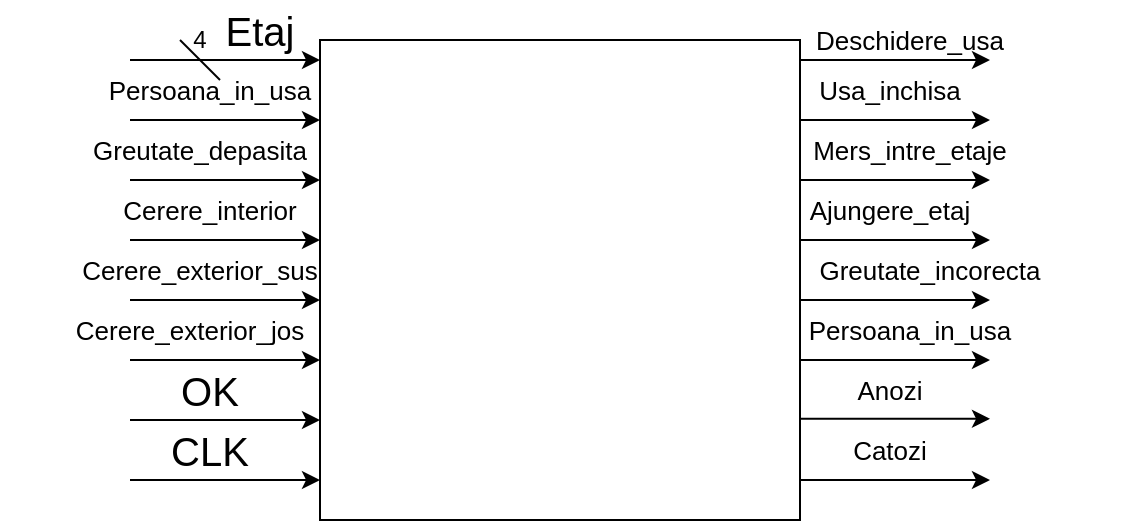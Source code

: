 <mxfile version="21.3.4" type="device">
  <diagram name="Page-1" id="zgwdOapbHfzGz-HTZ2zd">
    <mxGraphModel dx="790" dy="440" grid="1" gridSize="10" guides="1" tooltips="1" connect="1" arrows="1" fold="1" page="1" pageScale="1" pageWidth="827" pageHeight="1169" background="#ffffff" math="0" shadow="0">
      <root>
        <mxCell id="0" />
        <mxCell id="1" parent="0" />
        <mxCell id="wMajJr2laUl4lp2nv1G8-1" value="" style="rounded=0;whiteSpace=wrap;html=1;fillColor=none;strokeColor=#000000;connectable=0;" vertex="1" parent="1">
          <mxGeometry x="280" y="250" width="240" height="240" as="geometry" />
        </mxCell>
        <mxCell id="wMajJr2laUl4lp2nv1G8-2" value="" style="endArrow=classic;html=1;rounded=0;fontColor=#000000;strokeColor=#000000;cloneable=0;" edge="1" parent="1">
          <mxGeometry width="50" height="50" relative="1" as="geometry">
            <mxPoint x="185" y="260" as="sourcePoint" />
            <mxPoint x="280" y="260" as="targetPoint" />
          </mxGeometry>
        </mxCell>
        <mxCell id="wMajJr2laUl4lp2nv1G8-5" value="" style="endArrow=classic;html=1;rounded=0;fontColor=#000000;strokeColor=#000000;cloneable=0;" edge="1" parent="1">
          <mxGeometry width="50" height="50" relative="1" as="geometry">
            <mxPoint x="185" y="290" as="sourcePoint" />
            <mxPoint x="280" y="290" as="targetPoint" />
          </mxGeometry>
        </mxCell>
        <mxCell id="wMajJr2laUl4lp2nv1G8-6" value="" style="endArrow=classic;html=1;rounded=0;fontColor=#000000;strokeColor=#000000;cloneable=0;" edge="1" parent="1">
          <mxGeometry width="50" height="50" relative="1" as="geometry">
            <mxPoint x="185" y="320" as="sourcePoint" />
            <mxPoint x="280" y="320" as="targetPoint" />
          </mxGeometry>
        </mxCell>
        <mxCell id="wMajJr2laUl4lp2nv1G8-7" value="" style="endArrow=classic;html=1;rounded=0;fontColor=#000000;strokeColor=#000000;cloneable=0;" edge="1" parent="1">
          <mxGeometry width="50" height="50" relative="1" as="geometry">
            <mxPoint x="185" y="350" as="sourcePoint" />
            <mxPoint x="280" y="350" as="targetPoint" />
          </mxGeometry>
        </mxCell>
        <mxCell id="wMajJr2laUl4lp2nv1G8-8" value="" style="endArrow=classic;html=1;rounded=0;fontColor=#000000;strokeColor=#000000;cloneable=0;" edge="1" parent="1">
          <mxGeometry width="50" height="50" relative="1" as="geometry">
            <mxPoint x="185" y="380" as="sourcePoint" />
            <mxPoint x="280" y="380" as="targetPoint" />
          </mxGeometry>
        </mxCell>
        <mxCell id="wMajJr2laUl4lp2nv1G8-9" value="" style="endArrow=classic;html=1;rounded=0;fontColor=#000000;strokeColor=#000000;cloneable=0;" edge="1" parent="1">
          <mxGeometry width="50" height="50" relative="1" as="geometry">
            <mxPoint x="185" y="410" as="sourcePoint" />
            <mxPoint x="280" y="410" as="targetPoint" />
          </mxGeometry>
        </mxCell>
        <mxCell id="wMajJr2laUl4lp2nv1G8-10" value="" style="endArrow=classic;html=1;rounded=0;fontColor=#000000;strokeColor=#000000;cloneable=0;" edge="1" parent="1">
          <mxGeometry width="50" height="50" relative="1" as="geometry">
            <mxPoint x="185" y="440" as="sourcePoint" />
            <mxPoint x="280" y="440" as="targetPoint" />
          </mxGeometry>
        </mxCell>
        <mxCell id="wMajJr2laUl4lp2nv1G8-11" value="" style="endArrow=classic;html=1;rounded=0;fontColor=#000000;strokeColor=#000000;cloneable=0;" edge="1" parent="1">
          <mxGeometry width="50" height="50" relative="1" as="geometry">
            <mxPoint x="185" y="470" as="sourcePoint" />
            <mxPoint x="280" y="470" as="targetPoint" />
          </mxGeometry>
        </mxCell>
        <mxCell id="wMajJr2laUl4lp2nv1G8-12" value="&lt;font color=&quot;#000000&quot;&gt;&lt;span style=&quot;font-size: 20px;&quot;&gt;Etaj&lt;/span&gt;&lt;/font&gt;" style="text;html=1;strokeColor=none;fillColor=none;align=center;verticalAlign=middle;whiteSpace=wrap;rounded=0;cloneable=0;" vertex="1" parent="1">
          <mxGeometry x="220" y="230" width="60" height="30" as="geometry" />
        </mxCell>
        <mxCell id="wMajJr2laUl4lp2nv1G8-13" value="&lt;font color=&quot;#000000&quot;&gt;4&lt;/font&gt;" style="text;html=1;strokeColor=none;fillColor=none;align=center;verticalAlign=middle;whiteSpace=wrap;rounded=0;cloneable=0;" vertex="1" parent="1">
          <mxGeometry x="210" y="240" width="20" height="20" as="geometry" />
        </mxCell>
        <mxCell id="wMajJr2laUl4lp2nv1G8-14" value="" style="endArrow=none;html=1;rounded=0;strokeColor=#000000;cloneable=0;" edge="1" parent="1">
          <mxGeometry width="50" height="50" relative="1" as="geometry">
            <mxPoint x="230" y="270" as="sourcePoint" />
            <mxPoint x="210" y="250" as="targetPoint" />
          </mxGeometry>
        </mxCell>
        <mxCell id="wMajJr2laUl4lp2nv1G8-15" value="&lt;font style=&quot;font-size: 13px;&quot; color=&quot;#000000&quot;&gt;Persoana_in_usa&lt;/font&gt;" style="text;html=1;strokeColor=none;fillColor=none;align=center;verticalAlign=middle;whiteSpace=wrap;rounded=0;cloneable=0;" vertex="1" parent="1">
          <mxGeometry x="130" y="260" width="190" height="30" as="geometry" />
        </mxCell>
        <mxCell id="wMajJr2laUl4lp2nv1G8-17" value="&lt;font color=&quot;#000000&quot;&gt;&lt;span style=&quot;font-size: 13px;&quot;&gt;Greutate_depasita&lt;/span&gt;&lt;/font&gt;" style="text;html=1;strokeColor=none;fillColor=none;align=center;verticalAlign=middle;whiteSpace=wrap;rounded=0;cloneable=0;" vertex="1" parent="1">
          <mxGeometry x="125" y="290" width="190" height="30" as="geometry" />
        </mxCell>
        <mxCell id="wMajJr2laUl4lp2nv1G8-19" value="&lt;font color=&quot;#000000&quot;&gt;&lt;span style=&quot;font-size: 13px;&quot;&gt;Cerere_interior&lt;br&gt;&lt;/span&gt;&lt;/font&gt;" style="text;html=1;strokeColor=none;fillColor=none;align=center;verticalAlign=middle;whiteSpace=wrap;rounded=0;cloneable=0;" vertex="1" parent="1">
          <mxGeometry x="130" y="320" width="190" height="30" as="geometry" />
        </mxCell>
        <mxCell id="wMajJr2laUl4lp2nv1G8-20" value="&lt;font color=&quot;#000000&quot;&gt;&lt;span style=&quot;font-size: 13px;&quot;&gt;Cerere_exterior_sus&lt;br&gt;&lt;/span&gt;&lt;/font&gt;" style="text;html=1;strokeColor=none;fillColor=none;align=center;verticalAlign=middle;whiteSpace=wrap;rounded=0;cloneable=0;" vertex="1" parent="1">
          <mxGeometry x="125" y="350" width="190" height="30" as="geometry" />
        </mxCell>
        <mxCell id="wMajJr2laUl4lp2nv1G8-21" value="&lt;font color=&quot;#000000&quot;&gt;&lt;span style=&quot;font-size: 13px;&quot;&gt;Cerere_exterior_jos&lt;br&gt;&lt;/span&gt;&lt;/font&gt;" style="text;html=1;strokeColor=none;fillColor=none;align=center;verticalAlign=middle;whiteSpace=wrap;rounded=0;cloneable=0;" vertex="1" parent="1">
          <mxGeometry x="120" y="380" width="190" height="30" as="geometry" />
        </mxCell>
        <mxCell id="wMajJr2laUl4lp2nv1G8-22" value="&lt;font color=&quot;#000000&quot;&gt;&lt;span style=&quot;font-size: 20px;&quot;&gt;OK&lt;/span&gt;&lt;/font&gt;" style="text;html=1;strokeColor=none;fillColor=none;align=center;verticalAlign=middle;whiteSpace=wrap;rounded=0;cloneable=0;" vertex="1" parent="1">
          <mxGeometry x="195" y="410" width="60" height="30" as="geometry" />
        </mxCell>
        <mxCell id="wMajJr2laUl4lp2nv1G8-23" value="&lt;font color=&quot;#000000&quot;&gt;&lt;span style=&quot;font-size: 20px;&quot;&gt;CLK&lt;/span&gt;&lt;/font&gt;" style="text;html=1;strokeColor=none;fillColor=none;align=center;verticalAlign=middle;whiteSpace=wrap;rounded=0;cloneable=0;" vertex="1" parent="1">
          <mxGeometry x="195" y="440" width="60" height="30" as="geometry" />
        </mxCell>
        <mxCell id="wMajJr2laUl4lp2nv1G8-32" value="&lt;font color=&quot;#000000&quot;&gt;&lt;span style=&quot;font-size: 13px;&quot;&gt;Deschidere_usa&lt;br&gt;&lt;/span&gt;&lt;/font&gt;" style="text;html=1;strokeColor=none;fillColor=none;align=center;verticalAlign=middle;whiteSpace=wrap;rounded=0;cloneable=0;" vertex="1" parent="1">
          <mxGeometry x="480" y="235" width="190" height="30" as="geometry" />
        </mxCell>
        <mxCell id="wMajJr2laUl4lp2nv1G8-33" value="&lt;font color=&quot;#000000&quot;&gt;&lt;span style=&quot;font-size: 13px;&quot;&gt;Usa_inchisa&lt;br&gt;&lt;/span&gt;&lt;/font&gt;" style="text;html=1;strokeColor=none;fillColor=none;align=center;verticalAlign=middle;whiteSpace=wrap;rounded=0;cloneable=0;" vertex="1" parent="1">
          <mxGeometry x="470" y="260" width="190" height="30" as="geometry" />
        </mxCell>
        <mxCell id="wMajJr2laUl4lp2nv1G8-34" value="&lt;font color=&quot;#000000&quot;&gt;&lt;span style=&quot;font-size: 13px;&quot;&gt;Mers_intre_etaje&lt;br&gt;&lt;/span&gt;&lt;/font&gt;" style="text;html=1;strokeColor=none;fillColor=none;align=center;verticalAlign=middle;whiteSpace=wrap;rounded=0;cloneable=0;" vertex="1" parent="1">
          <mxGeometry x="480" y="290" width="190" height="30" as="geometry" />
        </mxCell>
        <mxCell id="wMajJr2laUl4lp2nv1G8-35" value="&lt;font color=&quot;#000000&quot;&gt;&lt;span style=&quot;font-size: 13px;&quot;&gt;Ajungere_etaj&lt;br&gt;&lt;/span&gt;&lt;/font&gt;" style="text;html=1;strokeColor=none;fillColor=none;align=center;verticalAlign=middle;whiteSpace=wrap;rounded=0;cloneable=0;" vertex="1" parent="1">
          <mxGeometry x="470" y="320" width="190" height="30" as="geometry" />
        </mxCell>
        <mxCell id="wMajJr2laUl4lp2nv1G8-36" value="&lt;font color=&quot;#000000&quot;&gt;&lt;span style=&quot;font-size: 13px;&quot;&gt;Greutate_incorecta&lt;br&gt;&lt;/span&gt;&lt;/font&gt;" style="text;html=1;strokeColor=none;fillColor=none;align=center;verticalAlign=middle;whiteSpace=wrap;rounded=0;cloneable=0;" vertex="1" parent="1">
          <mxGeometry x="490" y="350" width="190" height="30" as="geometry" />
        </mxCell>
        <mxCell id="wMajJr2laUl4lp2nv1G8-37" value="&lt;font color=&quot;#000000&quot;&gt;&lt;span style=&quot;font-size: 13px;&quot;&gt;Persoana_in_usa&lt;br&gt;&lt;/span&gt;&lt;/font&gt;" style="text;html=1;strokeColor=none;fillColor=none;align=center;verticalAlign=middle;whiteSpace=wrap;rounded=0;cloneable=0;" vertex="1" parent="1">
          <mxGeometry x="480" y="380" width="190" height="30" as="geometry" />
        </mxCell>
        <mxCell id="wMajJr2laUl4lp2nv1G8-38" value="&lt;font color=&quot;#000000&quot;&gt;&lt;span style=&quot;font-size: 13px;&quot;&gt;Anozi&lt;br&gt;&lt;/span&gt;&lt;/font&gt;" style="text;html=1;strokeColor=none;fillColor=none;align=center;verticalAlign=middle;whiteSpace=wrap;rounded=0;cloneable=0;" vertex="1" parent="1">
          <mxGeometry x="470" y="410" width="190" height="30" as="geometry" />
        </mxCell>
        <mxCell id="wMajJr2laUl4lp2nv1G8-39" value="&lt;font color=&quot;#000000&quot;&gt;&lt;span style=&quot;font-size: 13px;&quot;&gt;Catozi&lt;br&gt;&lt;/span&gt;&lt;/font&gt;" style="text;html=1;strokeColor=none;fillColor=none;align=center;verticalAlign=middle;whiteSpace=wrap;rounded=0;cloneable=0;" vertex="1" parent="1">
          <mxGeometry x="470" y="440" width="190" height="30" as="geometry" />
        </mxCell>
        <mxCell id="wMajJr2laUl4lp2nv1G8-50" value="" style="endArrow=classic;html=1;rounded=0;fontColor=#000000;strokeColor=#000000;cloneable=0;" edge="1" parent="1">
          <mxGeometry width="50" height="50" relative="1" as="geometry">
            <mxPoint x="520" y="260" as="sourcePoint" />
            <mxPoint x="615" y="260" as="targetPoint" />
          </mxGeometry>
        </mxCell>
        <mxCell id="wMajJr2laUl4lp2nv1G8-51" value="" style="endArrow=classic;html=1;rounded=0;fontColor=#000000;strokeColor=#000000;cloneable=0;" edge="1" parent="1">
          <mxGeometry width="50" height="50" relative="1" as="geometry">
            <mxPoint x="520" y="290" as="sourcePoint" />
            <mxPoint x="615" y="290" as="targetPoint" />
          </mxGeometry>
        </mxCell>
        <mxCell id="wMajJr2laUl4lp2nv1G8-52" value="" style="endArrow=classic;html=1;rounded=0;fontColor=#000000;strokeColor=#000000;cloneable=0;" edge="1" parent="1">
          <mxGeometry width="50" height="50" relative="1" as="geometry">
            <mxPoint x="520" y="320" as="sourcePoint" />
            <mxPoint x="615" y="320" as="targetPoint" />
          </mxGeometry>
        </mxCell>
        <mxCell id="wMajJr2laUl4lp2nv1G8-53" value="" style="endArrow=classic;html=1;rounded=0;fontColor=#000000;strokeColor=#000000;cloneable=0;" edge="1" parent="1">
          <mxGeometry width="50" height="50" relative="1" as="geometry">
            <mxPoint x="520" y="350" as="sourcePoint" />
            <mxPoint x="615" y="350" as="targetPoint" />
          </mxGeometry>
        </mxCell>
        <mxCell id="wMajJr2laUl4lp2nv1G8-54" value="" style="endArrow=classic;html=1;rounded=0;fontColor=#000000;strokeColor=#000000;cloneable=0;" edge="1" parent="1">
          <mxGeometry width="50" height="50" relative="1" as="geometry">
            <mxPoint x="520" y="380" as="sourcePoint" />
            <mxPoint x="615" y="380" as="targetPoint" />
          </mxGeometry>
        </mxCell>
        <mxCell id="wMajJr2laUl4lp2nv1G8-55" value="" style="endArrow=classic;html=1;rounded=0;fontColor=#000000;strokeColor=#000000;cloneable=0;" edge="1" parent="1">
          <mxGeometry width="50" height="50" relative="1" as="geometry">
            <mxPoint x="520" y="410" as="sourcePoint" />
            <mxPoint x="615" y="410" as="targetPoint" />
          </mxGeometry>
        </mxCell>
        <mxCell id="wMajJr2laUl4lp2nv1G8-56" value="" style="endArrow=classic;html=1;rounded=0;fontColor=#000000;strokeColor=#000000;cloneable=0;" edge="1" parent="1">
          <mxGeometry width="50" height="50" relative="1" as="geometry">
            <mxPoint x="520" y="439.43" as="sourcePoint" />
            <mxPoint x="615" y="439.43" as="targetPoint" />
          </mxGeometry>
        </mxCell>
        <mxCell id="wMajJr2laUl4lp2nv1G8-57" value="" style="endArrow=classic;html=1;rounded=0;fontColor=#000000;strokeColor=#000000;cloneable=0;" edge="1" parent="1">
          <mxGeometry width="50" height="50" relative="1" as="geometry">
            <mxPoint x="520" y="470" as="sourcePoint" />
            <mxPoint x="615" y="470" as="targetPoint" />
          </mxGeometry>
        </mxCell>
      </root>
    </mxGraphModel>
  </diagram>
</mxfile>
